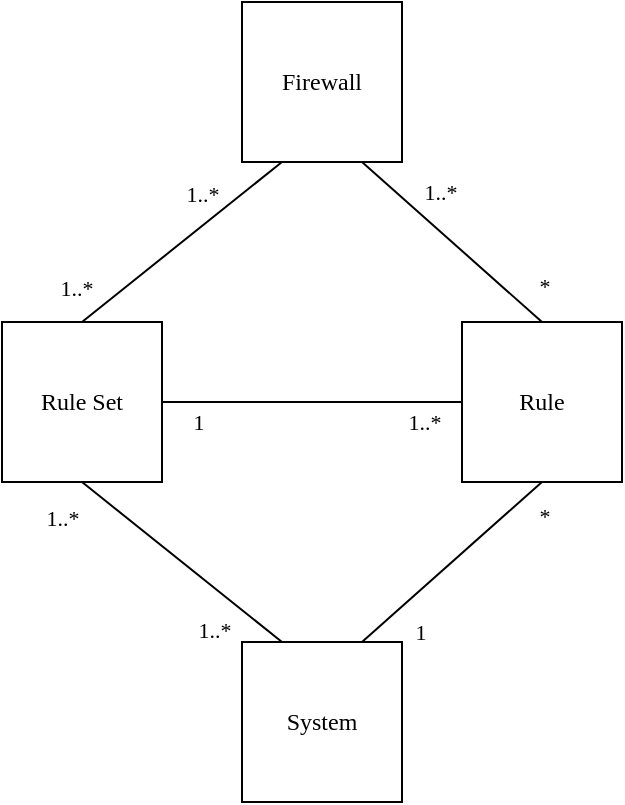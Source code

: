 <?xml version="1.0" encoding="UTF-8"?>
<mxfile version="15.6.1" type="atlas"><mxAtlasLibraries/><diagram id="8iIzfJoHnhoENuEbJuNP" name="Page-1"><mxGraphModel dx="2462" dy="1088" grid="1" gridSize="10" guides="1" tooltips="1" connect="1" arrows="1" fold="1" page="0" pageScale="1" pageWidth="583" pageHeight="827" math="0" shadow="0"><root><mxCell id="0"/><mxCell id="1" parent="0"/><mxCell id="fvJSgh07bhPjwDHYTg3B-4" style="edgeStyle=none;html=1;exitX=0.25;exitY=1;exitDx=0;exitDy=0;entryX=0.5;entryY=0;entryDx=0;entryDy=0;fontFamily=TheSans Swisscom;endArrow=none;endFill=0;" parent="1" source="nn9FLduFsvZZYRv2HBeJ-1" target="nn9FLduFsvZZYRv2HBeJ-3" edge="1"><mxGeometry relative="1" as="geometry"/></mxCell><mxCell id="fvJSgh07bhPjwDHYTg3B-5" value="1..*" style="edgeLabel;html=1;align=center;verticalAlign=middle;resizable=0;points=[];fontFamily=TheSans Swisscom;" parent="fvJSgh07bhPjwDHYTg3B-4" vertex="1" connectable="0"><mxGeometry x="-0.6" relative="1" as="geometry"><mxPoint x="-20" as="offset"/></mxGeometry></mxCell><mxCell id="fvJSgh07bhPjwDHYTg3B-6" value="1..*" style="edgeLabel;html=1;align=center;verticalAlign=middle;resizable=0;points=[];fontFamily=TheSans Swisscom;" parent="fvJSgh07bhPjwDHYTg3B-4" vertex="1" connectable="0"><mxGeometry x="0.644" y="2" relative="1" as="geometry"><mxPoint x="-22" y="-5" as="offset"/></mxGeometry></mxCell><mxCell id="nn9FLduFsvZZYRv2HBeJ-1" value="Firewall" style="whiteSpace=wrap;html=1;aspect=fixed;fontFamily=TheSans Swisscom;" parent="1" vertex="1"><mxGeometry x="-280" y="80" width="80" height="80" as="geometry"/></mxCell><mxCell id="fvJSgh07bhPjwDHYTg3B-7" style="edgeStyle=none;html=1;entryX=0.75;entryY=1;entryDx=0;entryDy=0;fontFamily=TheSans Swisscom;endArrow=none;endFill=0;exitX=0.5;exitY=0;exitDx=0;exitDy=0;" parent="1" source="nn9FLduFsvZZYRv2HBeJ-2" target="nn9FLduFsvZZYRv2HBeJ-1" edge="1"><mxGeometry relative="1" as="geometry"/></mxCell><mxCell id="fvJSgh07bhPjwDHYTg3B-8" value="1..*" style="edgeLabel;html=1;align=center;verticalAlign=middle;resizable=0;points=[];fontFamily=TheSans Swisscom;" parent="fvJSgh07bhPjwDHYTg3B-7" vertex="1" connectable="0"><mxGeometry x="0.639" relative="1" as="geometry"><mxPoint x="22" as="offset"/></mxGeometry></mxCell><mxCell id="fvJSgh07bhPjwDHYTg3B-9" value="*" style="edgeLabel;html=1;align=center;verticalAlign=middle;resizable=0;points=[];fontFamily=TheSans Swisscom;" parent="fvJSgh07bhPjwDHYTg3B-7" vertex="1" connectable="0"><mxGeometry x="-0.824" y="-1" relative="1" as="geometry"><mxPoint x="8" y="-11" as="offset"/></mxGeometry></mxCell><mxCell id="nn9FLduFsvZZYRv2HBeJ-2" value="Rule" style="whiteSpace=wrap;html=1;aspect=fixed;fontFamily=TheSans Swisscom;" parent="1" vertex="1"><mxGeometry x="-170" y="240" width="80" height="80" as="geometry"/></mxCell><mxCell id="nn9FLduFsvZZYRv2HBeJ-17" style="edgeStyle=none;html=1;exitX=0.5;exitY=1;exitDx=0;exitDy=0;fontFamily=TheSans Swisscom;endArrow=none;endFill=0;entryX=0.25;entryY=0;entryDx=0;entryDy=0;" parent="1" source="nn9FLduFsvZZYRv2HBeJ-3" target="nn9FLduFsvZZYRv2HBeJ-14" edge="1"><mxGeometry relative="1" as="geometry"><mxPoint x="-50" y="280" as="targetPoint"/></mxGeometry></mxCell><mxCell id="nn9FLduFsvZZYRv2HBeJ-18" value="1..*" style="edgeLabel;html=1;align=center;verticalAlign=middle;resizable=0;points=[];fontFamily=TheSans Swisscom;" parent="nn9FLduFsvZZYRv2HBeJ-17" vertex="1" connectable="0"><mxGeometry x="-0.929" y="1" relative="1" as="geometry"><mxPoint x="-14" y="16" as="offset"/></mxGeometry></mxCell><mxCell id="nn9FLduFsvZZYRv2HBeJ-19" value="1..*" style="edgeLabel;html=1;align=center;verticalAlign=middle;resizable=0;points=[];fontFamily=TheSans Swisscom;" parent="nn9FLduFsvZZYRv2HBeJ-17" vertex="1" connectable="0"><mxGeometry x="0.893" y="-3" relative="1" as="geometry"><mxPoint x="-27" y="-4" as="offset"/></mxGeometry></mxCell><mxCell id="nn9FLduFsvZZYRv2HBeJ-3" value="Rule Set" style="whiteSpace=wrap;html=1;aspect=fixed;fontFamily=TheSans Swisscom;" parent="1" vertex="1"><mxGeometry x="-400" y="240" width="80" height="80" as="geometry"/></mxCell><mxCell id="fvJSgh07bhPjwDHYTg3B-1" style="edgeStyle=none;html=1;entryX=0.5;entryY=1;entryDx=0;entryDy=0;fontFamily=TheSans Swisscom;endArrow=none;endFill=0;exitX=0.75;exitY=0;exitDx=0;exitDy=0;" parent="1" source="nn9FLduFsvZZYRv2HBeJ-14" target="nn9FLduFsvZZYRv2HBeJ-2" edge="1"><mxGeometry relative="1" as="geometry"><mxPoint x="-150" y="330" as="sourcePoint"/></mxGeometry></mxCell><mxCell id="fvJSgh07bhPjwDHYTg3B-2" value="1" style="edgeLabel;html=1;align=center;verticalAlign=middle;resizable=0;points=[];fontFamily=TheSans Swisscom;" parent="fvJSgh07bhPjwDHYTg3B-1" vertex="1" connectable="0"><mxGeometry x="-0.816" y="-4" relative="1" as="geometry"><mxPoint x="18" y="-1" as="offset"/></mxGeometry></mxCell><mxCell id="fvJSgh07bhPjwDHYTg3B-3" value="*" style="edgeLabel;html=1;align=center;verticalAlign=middle;resizable=0;points=[];fontFamily=TheSans Swisscom;" parent="fvJSgh07bhPjwDHYTg3B-1" vertex="1" connectable="0"><mxGeometry x="0.841" relative="1" as="geometry"><mxPoint x="8" y="10" as="offset"/></mxGeometry></mxCell><mxCell id="nn9FLduFsvZZYRv2HBeJ-14" value="System" style="whiteSpace=wrap;html=1;aspect=fixed;fontFamily=TheSans Swisscom;" parent="1" vertex="1"><mxGeometry x="-280" y="400" width="80" height="80" as="geometry"/></mxCell><mxCell id="A75LPl8xXM5ZaTv7HPP2-1" value="" style="endArrow=none;html=1;fontFamily=TheSans Swisscom;exitX=1;exitY=0.5;exitDx=0;exitDy=0;entryX=0;entryY=0.5;entryDx=0;entryDy=0;" parent="1" source="nn9FLduFsvZZYRv2HBeJ-3" target="nn9FLduFsvZZYRv2HBeJ-2" edge="1"><mxGeometry width="50" height="50" relative="1" as="geometry"><mxPoint x="-220" y="500" as="sourcePoint"/><mxPoint x="-170" y="450" as="targetPoint"/></mxGeometry></mxCell><mxCell id="A75LPl8xXM5ZaTv7HPP2-3" value="1" style="edgeLabel;html=1;align=center;verticalAlign=middle;resizable=0;points=[];fontFamily=TheSans Swisscom;" parent="A75LPl8xXM5ZaTv7HPP2-1" vertex="1" connectable="0"><mxGeometry x="-0.783" y="1" relative="1" as="geometry"><mxPoint x="1" y="11" as="offset"/></mxGeometry></mxCell><mxCell id="A75LPl8xXM5ZaTv7HPP2-4" value="1..*" style="edgeLabel;html=1;align=center;verticalAlign=middle;resizable=0;points=[];fontFamily=TheSans Swisscom;" parent="A75LPl8xXM5ZaTv7HPP2-1" vertex="1" connectable="0"><mxGeometry x="0.733" y="1" relative="1" as="geometry"><mxPoint x="1" y="11" as="offset"/></mxGeometry></mxCell></root></mxGraphModel></diagram></mxfile>